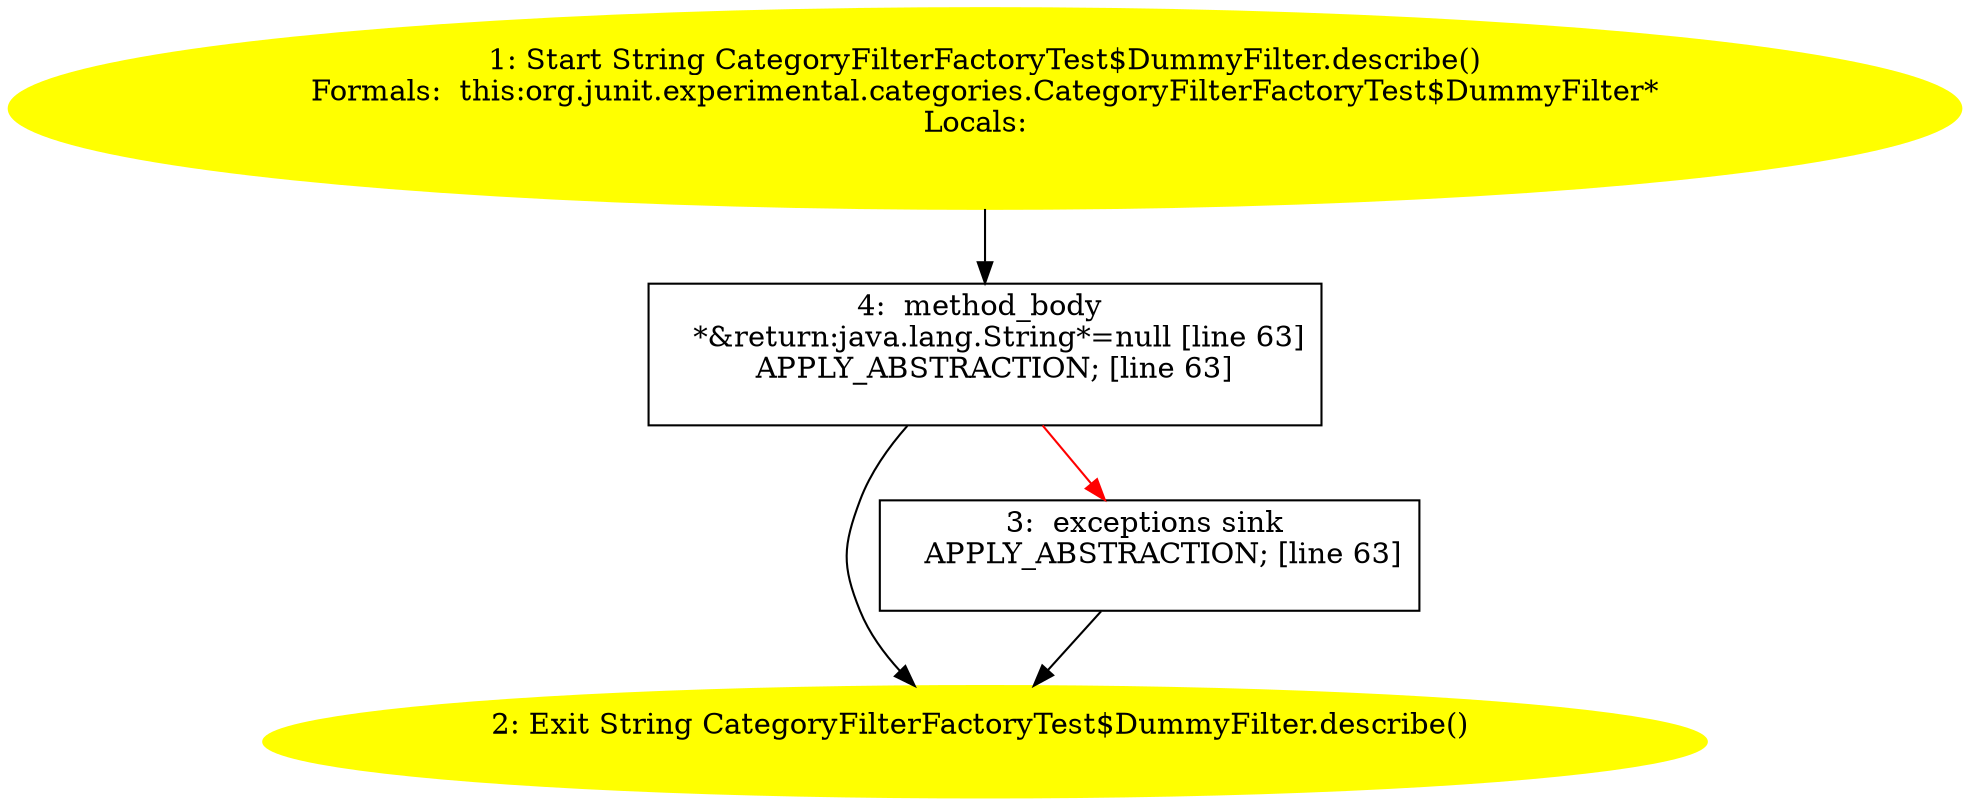 /* @generated */
digraph cfg {
"org.junit.experimental.categories.CategoryFilterFactoryTest$DummyFilter.describe():java.lang.String.2601aa3a9d65bb2e851bb7e50db97194_1" [label="1: Start String CategoryFilterFactoryTest$DummyFilter.describe()\nFormals:  this:org.junit.experimental.categories.CategoryFilterFactoryTest$DummyFilter*\nLocals:  \n  " color=yellow style=filled]
	

	 "org.junit.experimental.categories.CategoryFilterFactoryTest$DummyFilter.describe():java.lang.String.2601aa3a9d65bb2e851bb7e50db97194_1" -> "org.junit.experimental.categories.CategoryFilterFactoryTest$DummyFilter.describe():java.lang.String.2601aa3a9d65bb2e851bb7e50db97194_4" ;
"org.junit.experimental.categories.CategoryFilterFactoryTest$DummyFilter.describe():java.lang.String.2601aa3a9d65bb2e851bb7e50db97194_2" [label="2: Exit String CategoryFilterFactoryTest$DummyFilter.describe() \n  " color=yellow style=filled]
	

"org.junit.experimental.categories.CategoryFilterFactoryTest$DummyFilter.describe():java.lang.String.2601aa3a9d65bb2e851bb7e50db97194_3" [label="3:  exceptions sink \n   APPLY_ABSTRACTION; [line 63]\n " shape="box"]
	

	 "org.junit.experimental.categories.CategoryFilterFactoryTest$DummyFilter.describe():java.lang.String.2601aa3a9d65bb2e851bb7e50db97194_3" -> "org.junit.experimental.categories.CategoryFilterFactoryTest$DummyFilter.describe():java.lang.String.2601aa3a9d65bb2e851bb7e50db97194_2" ;
"org.junit.experimental.categories.CategoryFilterFactoryTest$DummyFilter.describe():java.lang.String.2601aa3a9d65bb2e851bb7e50db97194_4" [label="4:  method_body \n   *&return:java.lang.String*=null [line 63]\n  APPLY_ABSTRACTION; [line 63]\n " shape="box"]
	

	 "org.junit.experimental.categories.CategoryFilterFactoryTest$DummyFilter.describe():java.lang.String.2601aa3a9d65bb2e851bb7e50db97194_4" -> "org.junit.experimental.categories.CategoryFilterFactoryTest$DummyFilter.describe():java.lang.String.2601aa3a9d65bb2e851bb7e50db97194_2" ;
	 "org.junit.experimental.categories.CategoryFilterFactoryTest$DummyFilter.describe():java.lang.String.2601aa3a9d65bb2e851bb7e50db97194_4" -> "org.junit.experimental.categories.CategoryFilterFactoryTest$DummyFilter.describe():java.lang.String.2601aa3a9d65bb2e851bb7e50db97194_3" [color="red" ];
}

